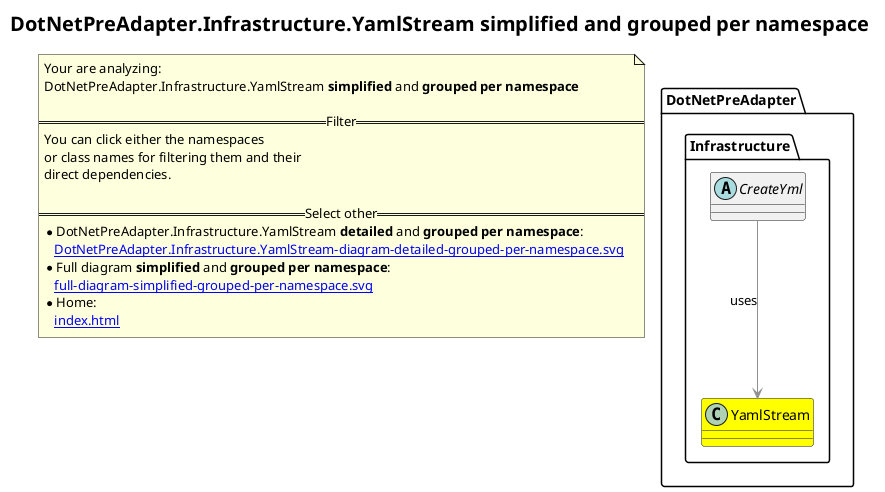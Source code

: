 @startuml
skinparam linetype ortho
title <size:20>DotNetPreAdapter.Infrastructure.YamlStream **simplified** and **grouped per namespace**</size>
note "Your are analyzing:\nDotNetPreAdapter.Infrastructure.YamlStream **simplified** and **grouped per namespace**\n\n==Filter==\nYou can click either the namespaces \nor class names for filtering them and their\ndirect dependencies.\n\n==Select other==\n* DotNetPreAdapter.Infrastructure.YamlStream **detailed** and **grouped per namespace**:\n   [[DotNetPreAdapter.Infrastructure.YamlStream-diagram-detailed-grouped-per-namespace.svg]]\n* Full diagram **simplified** and **grouped per namespace**:\n   [[full-diagram-simplified-grouped-per-namespace.svg]]\n* Home:\n   [[index.html]]" as FloatingNote
class DotNetPreAdapter.Infrastructure.YamlStream [[DotNetPreAdapter.Infrastructure.YamlStream-diagram-simplified-grouped-per-namespace.svg]] #yellow {
}
' Closing all previous_sub_namespace_list namespace None because file analysis is finished.
namespace DotNetPreAdapter [[DotNetPreAdapter-diagram-simplified-grouped-per-namespace.svg]] {
namespace DotNetPreAdapter.Infrastructure [[DotNetPreAdapter.Infrastructure-diagram-simplified-grouped-per-namespace.svg]] {
  abstract class DotNetPreAdapter.Infrastructure.CreateYml [[DotNetPreAdapter.Infrastructure.CreateYml-diagram-simplified-grouped-per-namespace.svg]]  {
  }
'Compared namespace DotNetPreAdapter.Infrastructure [[DotNetPreAdapter.Infrastructure-diagram-simplified-grouped-per-namespace.svg]] { with last element of   }
' Closing all previous_sub_namespace_list namespace None because file analysis is finished.
' Closing namespace Infrastructure
}
' Closing namespace DotNetPreAdapter
}
 ' *************************************** 
 ' *************************************** 
 ' *************************************** 
' Class relations extracted from namespace:
' 
' Class relations extracted from namespace:
' DotNetPreAdapter.Infrastructure
DotNetPreAdapter.Infrastructure.CreateYml -[#909090]-> DotNetPreAdapter.Infrastructure.YamlStream  : uses 
@enduml